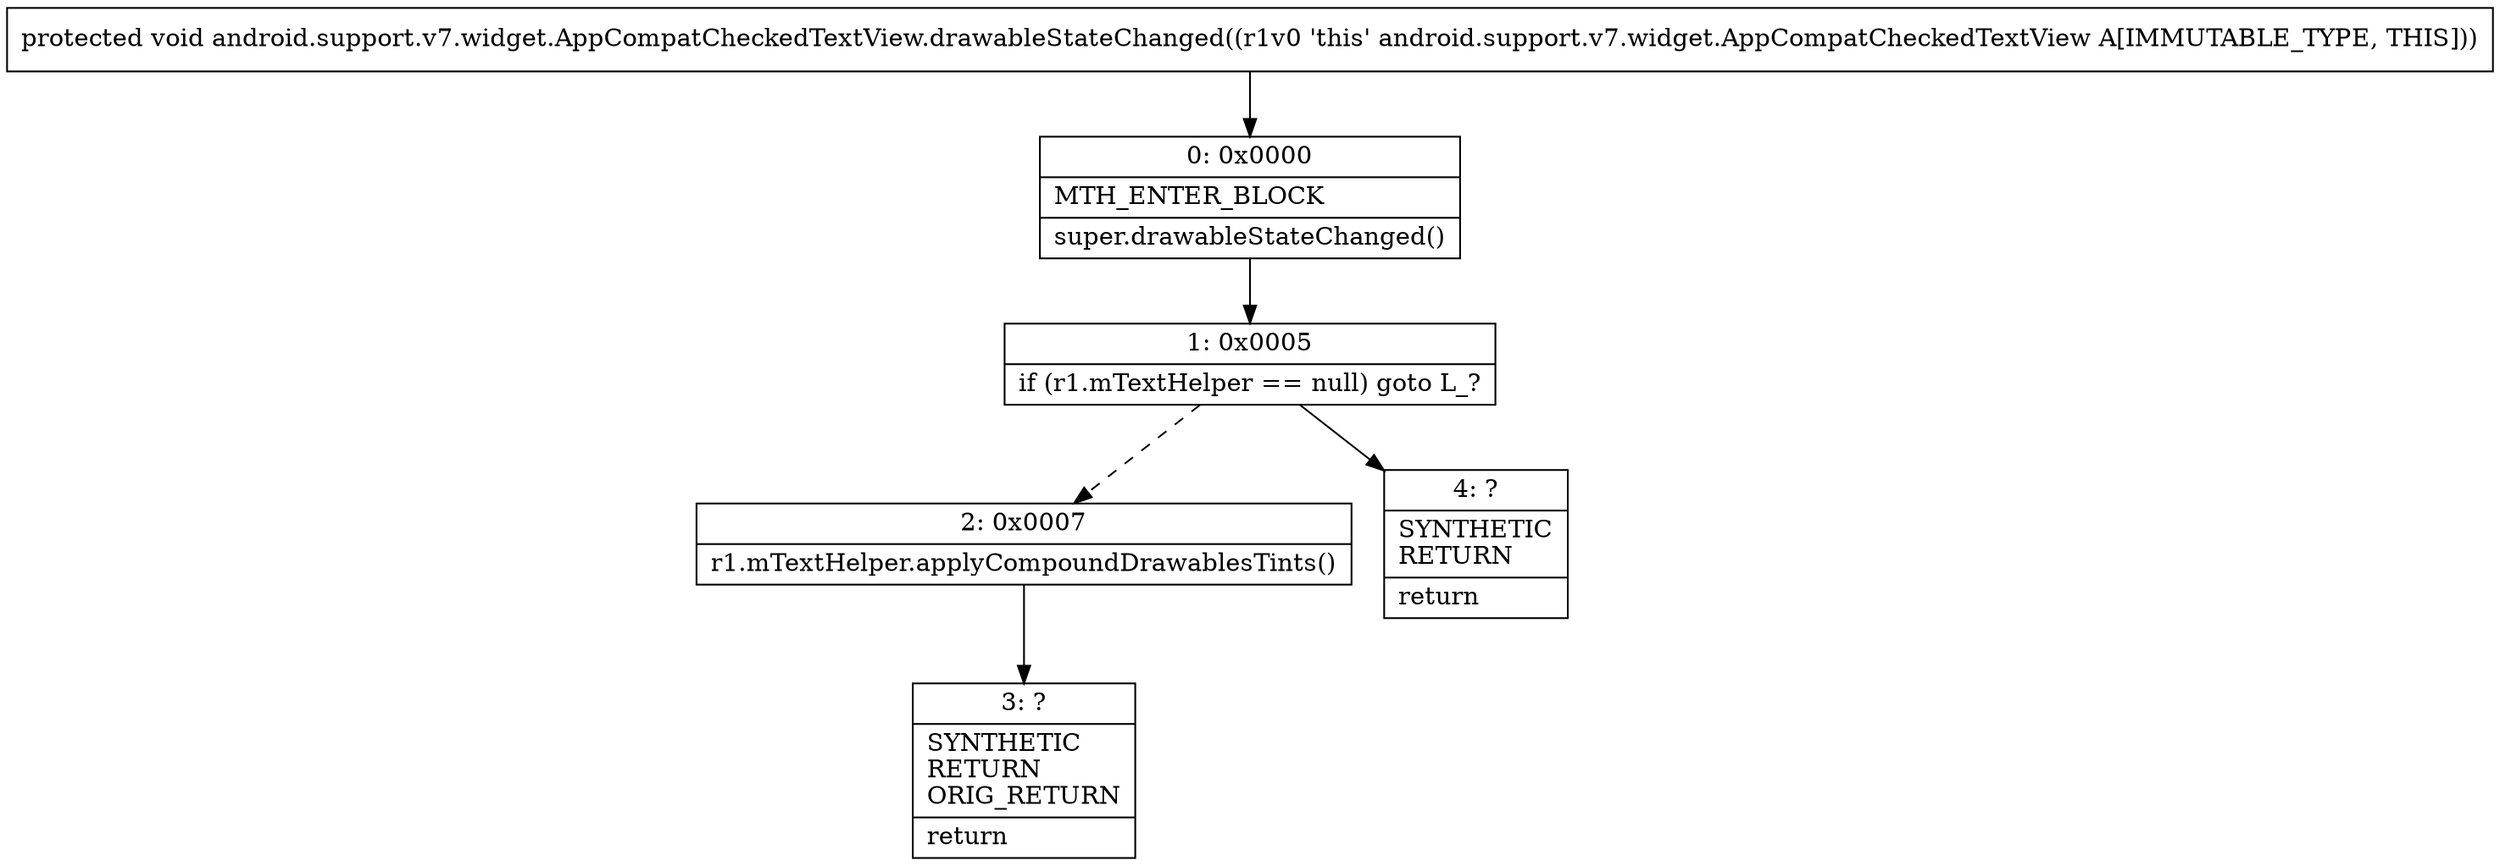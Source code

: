 digraph "CFG forandroid.support.v7.widget.AppCompatCheckedTextView.drawableStateChanged()V" {
Node_0 [shape=record,label="{0\:\ 0x0000|MTH_ENTER_BLOCK\l|super.drawableStateChanged()\l}"];
Node_1 [shape=record,label="{1\:\ 0x0005|if (r1.mTextHelper == null) goto L_?\l}"];
Node_2 [shape=record,label="{2\:\ 0x0007|r1.mTextHelper.applyCompoundDrawablesTints()\l}"];
Node_3 [shape=record,label="{3\:\ ?|SYNTHETIC\lRETURN\lORIG_RETURN\l|return\l}"];
Node_4 [shape=record,label="{4\:\ ?|SYNTHETIC\lRETURN\l|return\l}"];
MethodNode[shape=record,label="{protected void android.support.v7.widget.AppCompatCheckedTextView.drawableStateChanged((r1v0 'this' android.support.v7.widget.AppCompatCheckedTextView A[IMMUTABLE_TYPE, THIS])) }"];
MethodNode -> Node_0;
Node_0 -> Node_1;
Node_1 -> Node_2[style=dashed];
Node_1 -> Node_4;
Node_2 -> Node_3;
}

